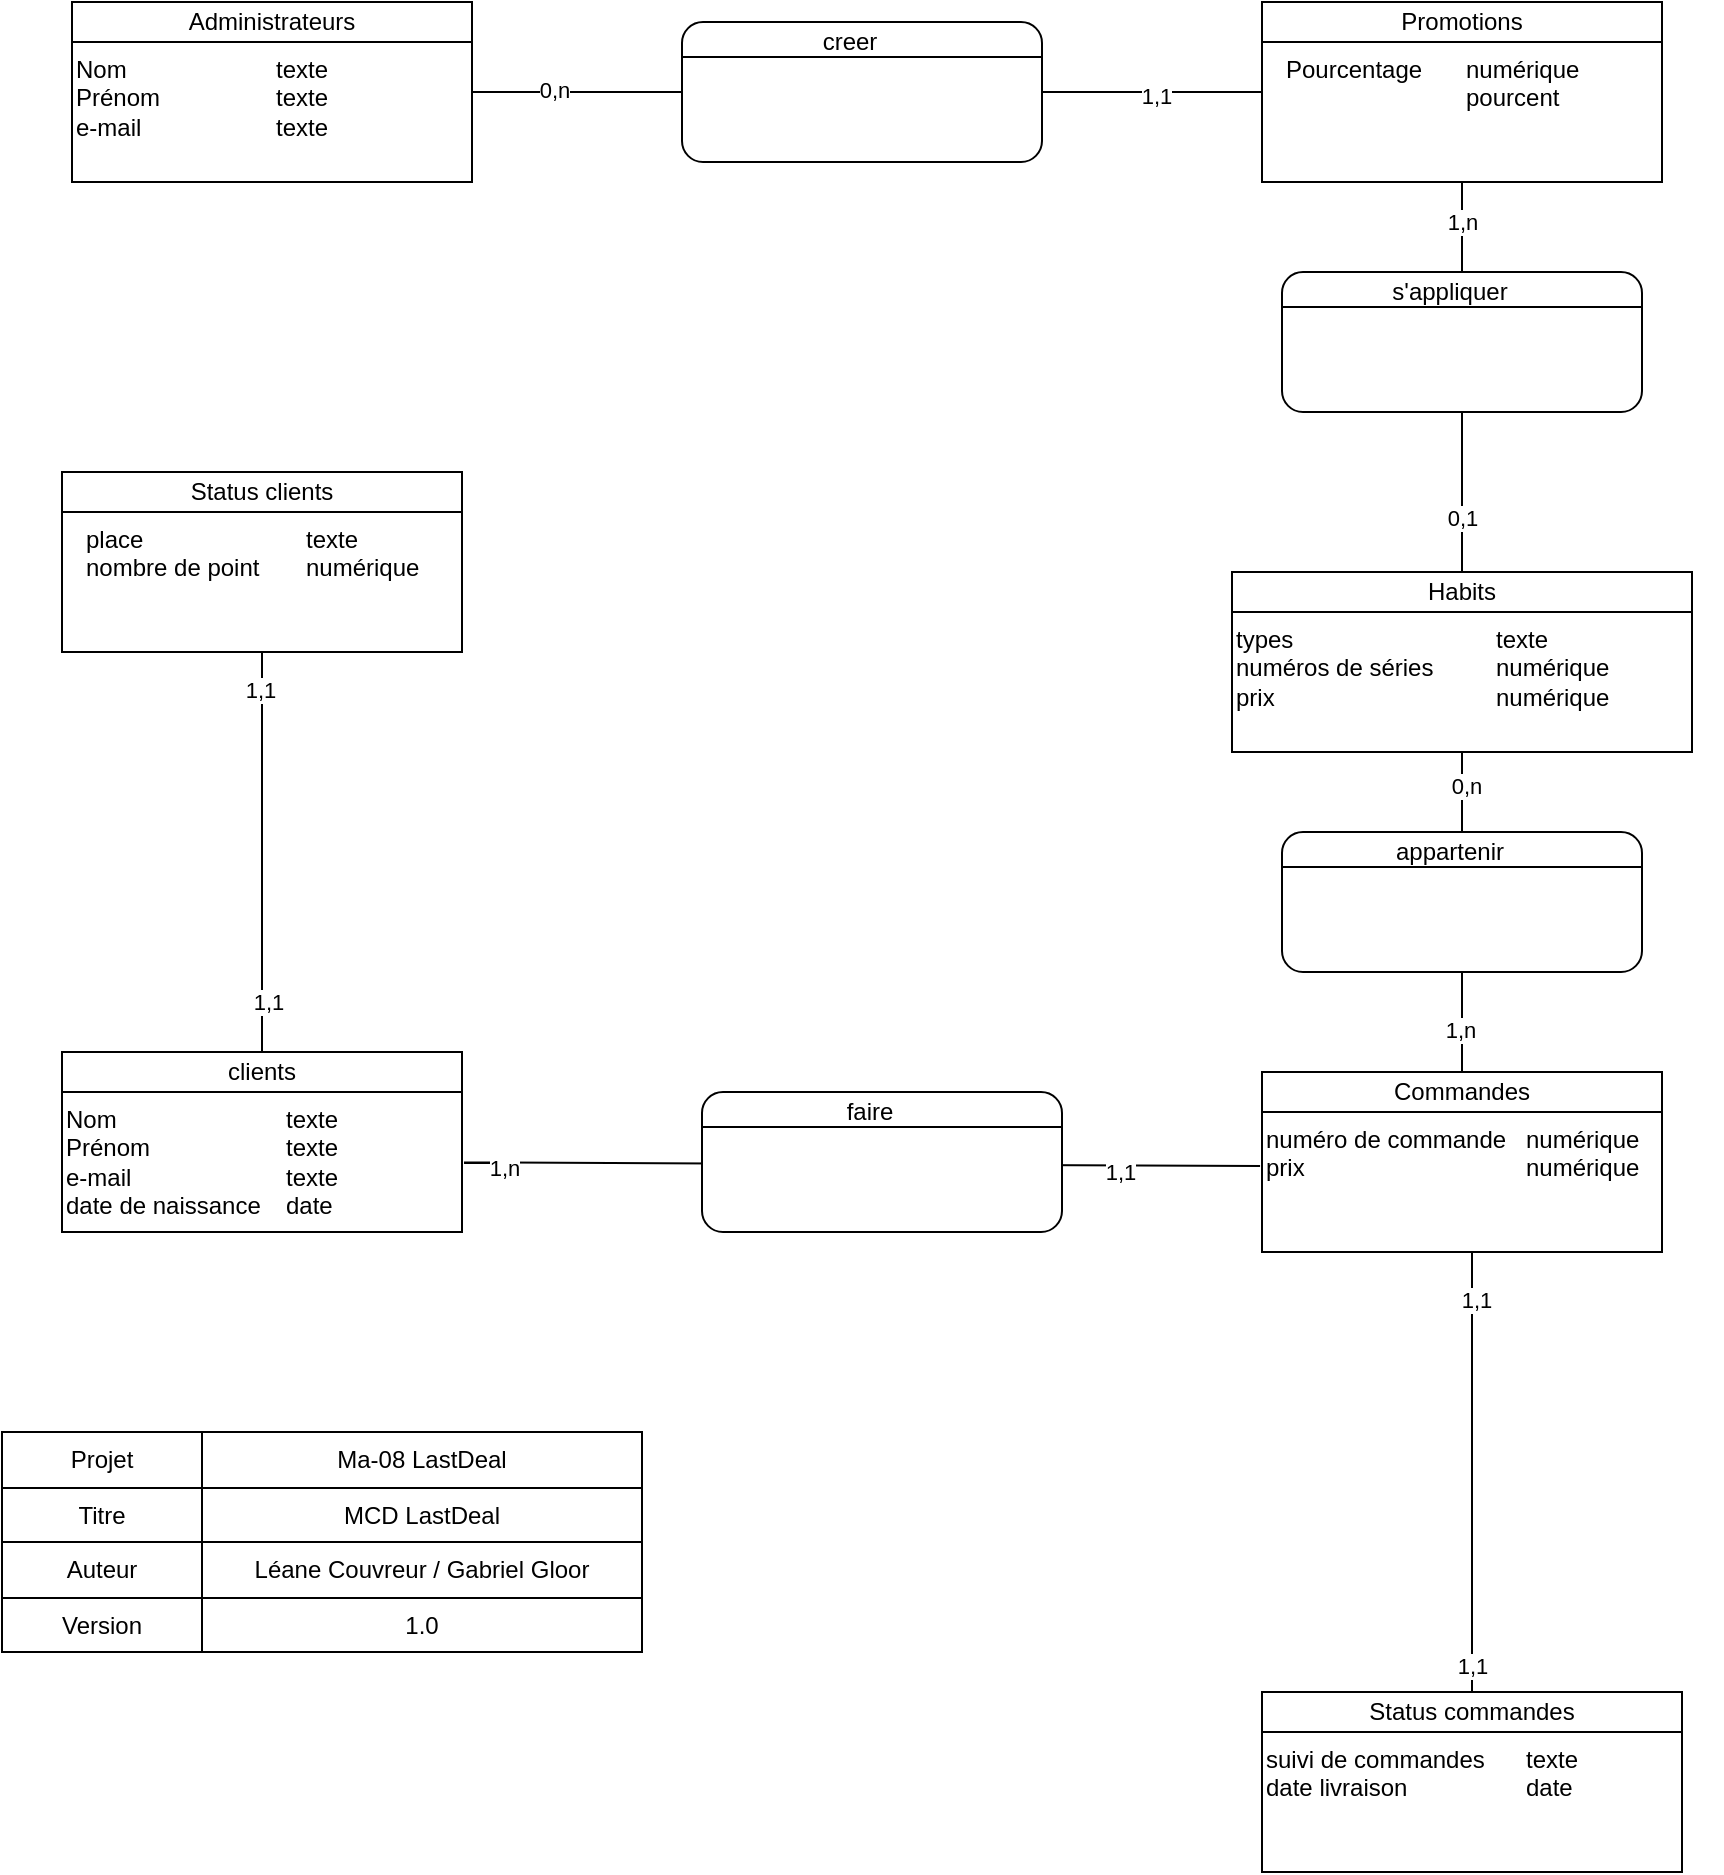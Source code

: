 <mxfile version="15.4.0" type="device"><diagram id="W2GY7oA0ibp8LEuj_WzP" name="Page-1"><mxGraphModel dx="1662" dy="1991" grid="1" gridSize="10" guides="1" tooltips="1" connect="1" arrows="1" fold="1" page="1" pageScale="1" pageWidth="827" pageHeight="1169" math="0" shadow="0"><root><mxCell id="0"/><mxCell id="1" parent="0"/><mxCell id="p02XkhCyAWFYEw8DRHpA-68" value="" style="endArrow=none;html=1;rounded=0;exitX=1;exitY=0.5;exitDx=0;exitDy=0;entryX=0;entryY=0.5;entryDx=0;entryDy=0;" edge="1" parent="1" source="p02XkhCyAWFYEw8DRHpA-11" target="p02XkhCyAWFYEw8DRHpA-51"><mxGeometry width="50" height="50" relative="1" as="geometry"><mxPoint x="250" y="180" as="sourcePoint"/><mxPoint x="300" y="130" as="targetPoint"/></mxGeometry></mxCell><mxCell id="p02XkhCyAWFYEw8DRHpA-69" value="0,n" style="edgeLabel;html=1;align=center;verticalAlign=middle;resizable=0;points=[];" vertex="1" connectable="0" parent="p02XkhCyAWFYEw8DRHpA-68"><mxGeometry x="-0.796" y="1" relative="1" as="geometry"><mxPoint as="offset"/></mxGeometry></mxCell><mxCell id="p02XkhCyAWFYEw8DRHpA-70" value="1,1" style="edgeLabel;html=1;align=center;verticalAlign=middle;resizable=0;points=[];" vertex="1" connectable="0" parent="p02XkhCyAWFYEw8DRHpA-68"><mxGeometry x="0.732" y="-2" relative="1" as="geometry"><mxPoint as="offset"/></mxGeometry></mxCell><mxCell id="p02XkhCyAWFYEw8DRHpA-1" value="&lt;div style=&quot;box-sizing: border-box ; width: 100% ; padding: 2px&quot;&gt;&lt;br&gt;&lt;/div&gt;" style="verticalAlign=top;align=center;overflow=fill;html=1;rounded=0;shadow=0;comic=0;labelBackgroundColor=none;strokeColor=#000000;strokeWidth=1;fillColor=#ffffff;fontFamily=Verdana;fontSize=12;fontColor=#000000;" vertex="1" parent="1"><mxGeometry x="85" y="-85" width="200" height="90" as="geometry"/></mxCell><mxCell id="p02XkhCyAWFYEw8DRHpA-4" value="&lt;div style=&quot;box-sizing: border-box ; width: 100% ; padding: 2px&quot;&gt;&lt;br&gt;&lt;/div&gt;" style="verticalAlign=top;align=center;overflow=fill;html=1;rounded=1;shadow=0;comic=0;labelBackgroundColor=none;strokeColor=#000000;strokeWidth=1;fillColor=#ffffff;fontFamily=Verdana;fontSize=12;fontColor=#000000;" vertex="1" parent="1"><mxGeometry x="390" y="-75" width="180" height="70" as="geometry"/></mxCell><mxCell id="p02XkhCyAWFYEw8DRHpA-7" value="&lt;div style=&quot;box-sizing: border-box ; width: 100% ; padding: 2px&quot;&gt;&lt;br&gt;&lt;/div&gt;" style="verticalAlign=top;align=center;overflow=fill;html=1;rounded=0;shadow=0;comic=0;labelBackgroundColor=none;strokeColor=#000000;strokeWidth=1;fillColor=#ffffff;fontFamily=Verdana;fontSize=12;fontColor=#000000;" vertex="1" parent="1"><mxGeometry x="80" y="440" width="200" height="90" as="geometry"/></mxCell><mxCell id="p02XkhCyAWFYEw8DRHpA-8" value="Administrateurs" style="rounded=0;whiteSpace=wrap;html=1;" vertex="1" parent="1"><mxGeometry x="85" y="-85" width="200" height="20" as="geometry"/></mxCell><mxCell id="p02XkhCyAWFYEw8DRHpA-9" value="clients" style="rounded=0;whiteSpace=wrap;html=1;" vertex="1" parent="1"><mxGeometry x="80" y="440" width="200" height="20" as="geometry"/></mxCell><mxCell id="p02XkhCyAWFYEw8DRHpA-10" value="Nom&lt;br&gt;Prénom&lt;br&gt;e-mail" style="text;html=1;strokeColor=none;fillColor=none;align=left;verticalAlign=top;whiteSpace=wrap;rounded=0;" vertex="1" parent="1"><mxGeometry x="85" y="-65" width="90" height="60" as="geometry"/></mxCell><mxCell id="p02XkhCyAWFYEw8DRHpA-11" value="texte&lt;br&gt;texte&lt;br&gt;texte" style="text;html=1;strokeColor=none;fillColor=none;align=left;verticalAlign=top;whiteSpace=wrap;rounded=0;" vertex="1" parent="1"><mxGeometry x="185" y="-65" width="100" height="50" as="geometry"/></mxCell><mxCell id="p02XkhCyAWFYEw8DRHpA-12" value="Nom &lt;br&gt;Prénom&lt;br&gt;e-mail&lt;br&gt;date de naissance" style="text;html=1;strokeColor=none;fillColor=none;align=left;verticalAlign=top;whiteSpace=wrap;rounded=0;" vertex="1" parent="1"><mxGeometry x="80" y="460" width="110" height="70" as="geometry"/></mxCell><mxCell id="p02XkhCyAWFYEw8DRHpA-13" value="texte&lt;br&gt;texte&lt;br&gt;texte&lt;br&gt;date" style="text;html=1;strokeColor=none;fillColor=none;align=left;verticalAlign=top;whiteSpace=wrap;rounded=0;" vertex="1" parent="1"><mxGeometry x="190" y="460" width="91" height="70" as="geometry"/></mxCell><mxCell id="p02XkhCyAWFYEw8DRHpA-16" value="" style="endArrow=none;html=1;entryX=1;entryY=0.25;entryDx=0;entryDy=0;exitX=0;exitY=0.25;exitDx=0;exitDy=0;" edge="1" parent="1" source="p02XkhCyAWFYEw8DRHpA-4" target="p02XkhCyAWFYEw8DRHpA-4"><mxGeometry width="50" height="50" relative="1" as="geometry"><mxPoint x="110" y="75" as="sourcePoint"/><mxPoint x="160" y="25" as="targetPoint"/></mxGeometry></mxCell><mxCell id="p02XkhCyAWFYEw8DRHpA-17" value="creer" style="text;html=1;strokeColor=none;fillColor=none;align=center;verticalAlign=middle;whiteSpace=wrap;rounded=0;" vertex="1" parent="1"><mxGeometry x="414" y="-75" width="120" height="20" as="geometry"/></mxCell><mxCell id="p02XkhCyAWFYEw8DRHpA-18" value="" style="shape=table;html=1;whiteSpace=wrap;startSize=0;container=1;collapsible=0;childLayout=tableLayout;" vertex="1" parent="1"><mxGeometry x="50" y="630" width="320" height="110" as="geometry"/></mxCell><mxCell id="p02XkhCyAWFYEw8DRHpA-19" value="" style="shape=partialRectangle;html=1;whiteSpace=wrap;collapsible=0;dropTarget=0;pointerEvents=0;fillColor=none;top=0;left=0;bottom=0;right=0;points=[[0,0.5],[1,0.5]];portConstraint=eastwest;" vertex="1" parent="p02XkhCyAWFYEw8DRHpA-18"><mxGeometry width="320" height="28" as="geometry"/></mxCell><mxCell id="p02XkhCyAWFYEw8DRHpA-20" value="Projet" style="shape=partialRectangle;html=1;whiteSpace=wrap;connectable=0;overflow=hidden;fillColor=none;top=0;left=0;bottom=0;right=0;" vertex="1" parent="p02XkhCyAWFYEw8DRHpA-19"><mxGeometry width="100" height="28" as="geometry"><mxRectangle width="100" height="28" as="alternateBounds"/></mxGeometry></mxCell><mxCell id="p02XkhCyAWFYEw8DRHpA-21" value="Ma-08 LastDeal" style="shape=partialRectangle;html=1;whiteSpace=wrap;connectable=0;overflow=hidden;fillColor=none;top=0;left=0;bottom=0;right=0;" vertex="1" parent="p02XkhCyAWFYEw8DRHpA-19"><mxGeometry x="100" width="220" height="28" as="geometry"><mxRectangle width="220" height="28" as="alternateBounds"/></mxGeometry></mxCell><mxCell id="p02XkhCyAWFYEw8DRHpA-22" value="" style="shape=partialRectangle;html=1;whiteSpace=wrap;collapsible=0;dropTarget=0;pointerEvents=0;fillColor=none;top=0;left=0;bottom=0;right=0;points=[[0,0.5],[1,0.5]];portConstraint=eastwest;" vertex="1" parent="p02XkhCyAWFYEw8DRHpA-18"><mxGeometry y="28" width="320" height="27" as="geometry"/></mxCell><mxCell id="p02XkhCyAWFYEw8DRHpA-23" value="Titre" style="shape=partialRectangle;html=1;whiteSpace=wrap;connectable=0;overflow=hidden;fillColor=none;top=0;left=0;bottom=0;right=0;" vertex="1" parent="p02XkhCyAWFYEw8DRHpA-22"><mxGeometry width="100" height="27" as="geometry"><mxRectangle width="100" height="27" as="alternateBounds"/></mxGeometry></mxCell><mxCell id="p02XkhCyAWFYEw8DRHpA-24" value="MCD LastDeal" style="shape=partialRectangle;html=1;whiteSpace=wrap;connectable=0;overflow=hidden;fillColor=none;top=0;left=0;bottom=0;right=0;" vertex="1" parent="p02XkhCyAWFYEw8DRHpA-22"><mxGeometry x="100" width="220" height="27" as="geometry"><mxRectangle width="220" height="27" as="alternateBounds"/></mxGeometry></mxCell><mxCell id="p02XkhCyAWFYEw8DRHpA-25" value="" style="shape=partialRectangle;html=1;whiteSpace=wrap;collapsible=0;dropTarget=0;pointerEvents=0;fillColor=none;top=0;left=0;bottom=0;right=0;points=[[0,0.5],[1,0.5]];portConstraint=eastwest;" vertex="1" parent="p02XkhCyAWFYEw8DRHpA-18"><mxGeometry y="55" width="320" height="28" as="geometry"/></mxCell><mxCell id="p02XkhCyAWFYEw8DRHpA-26" value="Auteur" style="shape=partialRectangle;html=1;whiteSpace=wrap;connectable=0;overflow=hidden;fillColor=none;top=0;left=0;bottom=0;right=0;" vertex="1" parent="p02XkhCyAWFYEw8DRHpA-25"><mxGeometry width="100" height="28" as="geometry"><mxRectangle width="100" height="28" as="alternateBounds"/></mxGeometry></mxCell><mxCell id="p02XkhCyAWFYEw8DRHpA-27" value="Léane Couvreur / Gabriel Gloor" style="shape=partialRectangle;html=1;whiteSpace=wrap;connectable=0;overflow=hidden;fillColor=none;top=0;left=0;bottom=0;right=0;" vertex="1" parent="p02XkhCyAWFYEw8DRHpA-25"><mxGeometry x="100" width="220" height="28" as="geometry"><mxRectangle width="220" height="28" as="alternateBounds"/></mxGeometry></mxCell><mxCell id="p02XkhCyAWFYEw8DRHpA-28" value="" style="shape=partialRectangle;html=1;whiteSpace=wrap;collapsible=0;dropTarget=0;pointerEvents=0;fillColor=none;top=0;left=0;bottom=0;right=0;points=[[0,0.5],[1,0.5]];portConstraint=eastwest;" vertex="1" parent="p02XkhCyAWFYEw8DRHpA-18"><mxGeometry y="83" width="320" height="27" as="geometry"/></mxCell><mxCell id="p02XkhCyAWFYEw8DRHpA-29" value="Version" style="shape=partialRectangle;html=1;whiteSpace=wrap;connectable=0;overflow=hidden;fillColor=none;top=0;left=0;bottom=0;right=0;" vertex="1" parent="p02XkhCyAWFYEw8DRHpA-28"><mxGeometry width="100" height="27" as="geometry"><mxRectangle width="100" height="27" as="alternateBounds"/></mxGeometry></mxCell><mxCell id="p02XkhCyAWFYEw8DRHpA-30" value="1.0" style="shape=partialRectangle;html=1;whiteSpace=wrap;connectable=0;overflow=hidden;fillColor=none;top=0;left=0;bottom=0;right=0;" vertex="1" parent="p02XkhCyAWFYEw8DRHpA-28"><mxGeometry x="100" width="220" height="27" as="geometry"><mxRectangle width="220" height="27" as="alternateBounds"/></mxGeometry></mxCell><mxCell id="p02XkhCyAWFYEw8DRHpA-31" value="&lt;div style=&quot;box-sizing: border-box ; width: 100% ; padding: 2px&quot;&gt;&lt;br&gt;&lt;/div&gt;" style="verticalAlign=top;align=center;overflow=fill;html=1;rounded=0;shadow=0;comic=0;labelBackgroundColor=none;strokeColor=#000000;strokeWidth=1;fillColor=#ffffff;fontFamily=Verdana;fontSize=12;fontColor=#000000;" vertex="1" parent="1"><mxGeometry x="665" y="200" width="230" height="90" as="geometry"/></mxCell><mxCell id="p02XkhCyAWFYEw8DRHpA-32" value="Habits" style="rounded=0;whiteSpace=wrap;html=1;" vertex="1" parent="1"><mxGeometry x="665" y="200" width="230" height="20" as="geometry"/></mxCell><mxCell id="p02XkhCyAWFYEw8DRHpA-33" value="types&lt;br&gt;numéros de séries&lt;br&gt;prix" style="text;html=1;strokeColor=none;fillColor=none;align=left;verticalAlign=top;whiteSpace=wrap;rounded=0;" vertex="1" parent="1"><mxGeometry x="665" y="220" width="120" height="60" as="geometry"/></mxCell><mxCell id="p02XkhCyAWFYEw8DRHpA-34" value="texte&lt;br&gt;numérique&lt;br&gt;numérique" style="text;html=1;strokeColor=none;fillColor=none;align=left;verticalAlign=top;whiteSpace=wrap;rounded=0;" vertex="1" parent="1"><mxGeometry x="795" y="220" width="100" height="70" as="geometry"/></mxCell><mxCell id="p02XkhCyAWFYEw8DRHpA-35" value="&lt;div style=&quot;box-sizing: border-box ; width: 100% ; padding: 2px&quot;&gt;&lt;br&gt;&lt;/div&gt;" style="verticalAlign=top;align=center;overflow=fill;html=1;rounded=0;shadow=0;comic=0;labelBackgroundColor=none;strokeColor=#000000;strokeWidth=1;fillColor=#ffffff;fontFamily=Verdana;fontSize=12;fontColor=#000000;" vertex="1" parent="1"><mxGeometry x="680" y="450" width="200" height="90" as="geometry"/></mxCell><mxCell id="p02XkhCyAWFYEw8DRHpA-36" value="Commandes" style="rounded=0;whiteSpace=wrap;html=1;" vertex="1" parent="1"><mxGeometry x="680" y="450" width="200" height="20" as="geometry"/></mxCell><mxCell id="p02XkhCyAWFYEw8DRHpA-37" value="numéro de commande&lt;br&gt;prix" style="text;html=1;strokeColor=none;fillColor=none;align=left;verticalAlign=top;whiteSpace=wrap;rounded=0;" vertex="1" parent="1"><mxGeometry x="680" y="470" width="140" height="70" as="geometry"/></mxCell><mxCell id="p02XkhCyAWFYEw8DRHpA-38" value="numérique&lt;br&gt;numérique" style="text;html=1;strokeColor=none;fillColor=none;align=left;verticalAlign=top;whiteSpace=wrap;rounded=0;" vertex="1" parent="1"><mxGeometry x="810" y="470" width="100" height="70" as="geometry"/></mxCell><mxCell id="p02XkhCyAWFYEw8DRHpA-39" value="&lt;div style=&quot;box-sizing: border-box ; width: 100% ; padding: 2px&quot;&gt;&lt;br&gt;&lt;/div&gt;" style="verticalAlign=top;align=center;overflow=fill;html=1;rounded=0;shadow=0;comic=0;labelBackgroundColor=none;strokeColor=#000000;strokeWidth=1;fillColor=#ffffff;fontFamily=Verdana;fontSize=12;fontColor=#000000;" vertex="1" parent="1"><mxGeometry x="680" y="760" width="210" height="90" as="geometry"/></mxCell><mxCell id="p02XkhCyAWFYEw8DRHpA-40" value="Status commandes" style="rounded=0;whiteSpace=wrap;html=1;" vertex="1" parent="1"><mxGeometry x="680" y="760" width="210" height="20" as="geometry"/></mxCell><mxCell id="p02XkhCyAWFYEw8DRHpA-41" value="suivi de commandes&lt;br&gt;date livraison" style="text;html=1;strokeColor=none;fillColor=none;align=left;verticalAlign=top;whiteSpace=wrap;rounded=0;" vertex="1" parent="1"><mxGeometry x="680" y="780" width="120" height="60" as="geometry"/></mxCell><mxCell id="p02XkhCyAWFYEw8DRHpA-42" value="texte&lt;br&gt;date&amp;nbsp;" style="text;html=1;strokeColor=none;fillColor=none;align=left;verticalAlign=top;whiteSpace=wrap;rounded=0;" vertex="1" parent="1"><mxGeometry x="810" y="780" width="100" height="50" as="geometry"/></mxCell><mxCell id="p02XkhCyAWFYEw8DRHpA-47" value="&lt;div style=&quot;box-sizing: border-box ; width: 100% ; padding: 2px&quot;&gt;&lt;br&gt;&lt;/div&gt;" style="verticalAlign=top;align=center;overflow=fill;html=1;rounded=0;shadow=0;comic=0;labelBackgroundColor=none;strokeColor=#000000;strokeWidth=1;fillColor=#ffffff;fontFamily=Verdana;fontSize=12;fontColor=#000000;" vertex="1" parent="1"><mxGeometry x="80" y="150" width="200" height="90" as="geometry"/></mxCell><mxCell id="p02XkhCyAWFYEw8DRHpA-48" value="Status clients" style="rounded=0;whiteSpace=wrap;html=1;" vertex="1" parent="1"><mxGeometry x="80" y="150" width="200" height="20" as="geometry"/></mxCell><mxCell id="p02XkhCyAWFYEw8DRHpA-49" value="place&lt;br&gt;nombre de point&lt;br&gt;" style="text;html=1;strokeColor=none;fillColor=none;align=left;verticalAlign=top;whiteSpace=wrap;rounded=0;" vertex="1" parent="1"><mxGeometry x="90" y="170" width="90" height="70" as="geometry"/></mxCell><mxCell id="p02XkhCyAWFYEw8DRHpA-50" value="texte&lt;br&gt;numérique&lt;br&gt;" style="text;html=1;strokeColor=none;fillColor=none;align=left;verticalAlign=top;whiteSpace=wrap;rounded=0;" vertex="1" parent="1"><mxGeometry x="200" y="170" width="100" height="60" as="geometry"/></mxCell><mxCell id="p02XkhCyAWFYEw8DRHpA-51" value="&lt;div style=&quot;box-sizing: border-box ; width: 100% ; padding: 2px&quot;&gt;&lt;br&gt;&lt;/div&gt;" style="verticalAlign=top;align=center;overflow=fill;html=1;rounded=0;shadow=0;comic=0;labelBackgroundColor=none;strokeColor=#000000;strokeWidth=1;fillColor=#ffffff;fontFamily=Verdana;fontSize=12;fontColor=#000000;" vertex="1" parent="1"><mxGeometry x="680" y="-85" width="200" height="90" as="geometry"/></mxCell><mxCell id="p02XkhCyAWFYEw8DRHpA-52" value="Promotions" style="rounded=0;whiteSpace=wrap;html=1;" vertex="1" parent="1"><mxGeometry x="680" y="-85" width="200" height="20" as="geometry"/></mxCell><mxCell id="p02XkhCyAWFYEw8DRHpA-53" value="Pourcentage" style="text;html=1;strokeColor=none;fillColor=none;align=left;verticalAlign=top;whiteSpace=wrap;rounded=0;" vertex="1" parent="1"><mxGeometry x="690" y="-65" width="90" height="60" as="geometry"/></mxCell><mxCell id="p02XkhCyAWFYEw8DRHpA-54" value="numérique&lt;br&gt;pourcent" style="text;html=1;strokeColor=none;fillColor=none;align=left;verticalAlign=top;whiteSpace=wrap;rounded=0;" vertex="1" parent="1"><mxGeometry x="780" y="-65" width="100" height="60" as="geometry"/></mxCell><mxCell id="p02XkhCyAWFYEw8DRHpA-71" value="" style="endArrow=none;html=1;rounded=0;entryX=0.5;entryY=1;entryDx=0;entryDy=0;exitX=0.5;exitY=0;exitDx=0;exitDy=0;" edge="1" parent="1" source="p02XkhCyAWFYEw8DRHpA-32" target="p02XkhCyAWFYEw8DRHpA-51"><mxGeometry width="50" height="50" relative="1" as="geometry"><mxPoint x="250" y="280" as="sourcePoint"/><mxPoint x="300" y="230" as="targetPoint"/></mxGeometry></mxCell><mxCell id="p02XkhCyAWFYEw8DRHpA-75" value="1,n" style="edgeLabel;html=1;align=center;verticalAlign=middle;resizable=0;points=[];" vertex="1" connectable="0" parent="p02XkhCyAWFYEw8DRHpA-71"><mxGeometry x="0.795" relative="1" as="geometry"><mxPoint as="offset"/></mxGeometry></mxCell><mxCell id="p02XkhCyAWFYEw8DRHpA-76" value="0,1" style="edgeLabel;html=1;align=center;verticalAlign=middle;resizable=0;points=[];" vertex="1" connectable="0" parent="p02XkhCyAWFYEw8DRHpA-71"><mxGeometry x="-0.723" relative="1" as="geometry"><mxPoint as="offset"/></mxGeometry></mxCell><mxCell id="p02XkhCyAWFYEw8DRHpA-72" value="&lt;div style=&quot;box-sizing: border-box ; width: 100% ; padding: 2px&quot;&gt;&lt;br&gt;&lt;/div&gt;" style="verticalAlign=top;align=center;overflow=fill;html=1;rounded=1;shadow=0;comic=0;labelBackgroundColor=none;strokeColor=#000000;strokeWidth=1;fillColor=#ffffff;fontFamily=Verdana;fontSize=12;fontColor=#000000;" vertex="1" parent="1"><mxGeometry x="690" y="50" width="180" height="70" as="geometry"/></mxCell><mxCell id="p02XkhCyAWFYEw8DRHpA-73" value="" style="endArrow=none;html=1;entryX=1;entryY=0.25;entryDx=0;entryDy=0;exitX=0;exitY=0.25;exitDx=0;exitDy=0;" edge="1" parent="1" source="p02XkhCyAWFYEw8DRHpA-72" target="p02XkhCyAWFYEw8DRHpA-72"><mxGeometry width="50" height="50" relative="1" as="geometry"><mxPoint x="410" y="200" as="sourcePoint"/><mxPoint x="460" y="150" as="targetPoint"/></mxGeometry></mxCell><mxCell id="p02XkhCyAWFYEw8DRHpA-74" value="s'appliquer" style="text;html=1;strokeColor=none;fillColor=none;align=center;verticalAlign=middle;whiteSpace=wrap;rounded=0;" vertex="1" parent="1"><mxGeometry x="714" y="50" width="120" height="20" as="geometry"/></mxCell><mxCell id="p02XkhCyAWFYEw8DRHpA-77" value="" style="endArrow=none;html=1;rounded=0;entryX=0.5;entryY=1;entryDx=0;entryDy=0;exitX=0.5;exitY=0;exitDx=0;exitDy=0;" edge="1" parent="1" source="p02XkhCyAWFYEw8DRHpA-36" target="p02XkhCyAWFYEw8DRHpA-31"><mxGeometry width="50" height="50" relative="1" as="geometry"><mxPoint x="250" y="280" as="sourcePoint"/><mxPoint x="300" y="230" as="targetPoint"/></mxGeometry></mxCell><mxCell id="p02XkhCyAWFYEw8DRHpA-81" value="0,n" style="edgeLabel;html=1;align=center;verticalAlign=middle;resizable=0;points=[];" vertex="1" connectable="0" parent="p02XkhCyAWFYEw8DRHpA-77"><mxGeometry x="0.787" y="-2" relative="1" as="geometry"><mxPoint as="offset"/></mxGeometry></mxCell><mxCell id="p02XkhCyAWFYEw8DRHpA-82" value="1,n" style="edgeLabel;html=1;align=center;verticalAlign=middle;resizable=0;points=[];" vertex="1" connectable="0" parent="p02XkhCyAWFYEw8DRHpA-77"><mxGeometry x="-0.738" y="1" relative="1" as="geometry"><mxPoint as="offset"/></mxGeometry></mxCell><mxCell id="p02XkhCyAWFYEw8DRHpA-78" value="&lt;div style=&quot;box-sizing: border-box ; width: 100% ; padding: 2px&quot;&gt;&lt;br&gt;&lt;/div&gt;" style="verticalAlign=top;align=center;overflow=fill;html=1;rounded=1;shadow=0;comic=0;labelBackgroundColor=none;strokeColor=#000000;strokeWidth=1;fillColor=#ffffff;fontFamily=Verdana;fontSize=12;fontColor=#000000;" vertex="1" parent="1"><mxGeometry x="690" y="330" width="180" height="70" as="geometry"/></mxCell><mxCell id="p02XkhCyAWFYEw8DRHpA-79" value="" style="endArrow=none;html=1;entryX=1;entryY=0.25;entryDx=0;entryDy=0;exitX=0;exitY=0.25;exitDx=0;exitDy=0;" edge="1" parent="1" source="p02XkhCyAWFYEw8DRHpA-78" target="p02XkhCyAWFYEw8DRHpA-78"><mxGeometry width="50" height="50" relative="1" as="geometry"><mxPoint x="410" y="480" as="sourcePoint"/><mxPoint x="460" y="430" as="targetPoint"/></mxGeometry></mxCell><mxCell id="p02XkhCyAWFYEw8DRHpA-80" value="appartenir" style="text;html=1;strokeColor=none;fillColor=none;align=center;verticalAlign=middle;whiteSpace=wrap;rounded=0;" vertex="1" parent="1"><mxGeometry x="714" y="330" width="120" height="20" as="geometry"/></mxCell><mxCell id="p02XkhCyAWFYEw8DRHpA-83" value="" style="endArrow=none;html=1;rounded=0;exitX=-0.007;exitY=0.386;exitDx=0;exitDy=0;exitPerimeter=0;" edge="1" parent="1" source="p02XkhCyAWFYEw8DRHpA-37" target="p02XkhCyAWFYEw8DRHpA-13"><mxGeometry width="50" height="50" relative="1" as="geometry"><mxPoint x="250" y="280" as="sourcePoint"/><mxPoint x="300" y="230" as="targetPoint"/></mxGeometry></mxCell><mxCell id="p02XkhCyAWFYEw8DRHpA-90" value="1,n" style="edgeLabel;html=1;align=center;verticalAlign=middle;resizable=0;points=[];" vertex="1" connectable="0" parent="p02XkhCyAWFYEw8DRHpA-83"><mxGeometry x="0.899" y="2" relative="1" as="geometry"><mxPoint as="offset"/></mxGeometry></mxCell><mxCell id="p02XkhCyAWFYEw8DRHpA-91" value="1,1" style="edgeLabel;html=1;align=center;verticalAlign=middle;resizable=0;points=[];" vertex="1" connectable="0" parent="p02XkhCyAWFYEw8DRHpA-83"><mxGeometry x="-0.899" y="3" relative="1" as="geometry"><mxPoint x="-50" as="offset"/></mxGeometry></mxCell><mxCell id="p02XkhCyAWFYEw8DRHpA-87" value="&lt;div style=&quot;box-sizing: border-box ; width: 100% ; padding: 2px&quot;&gt;&lt;br&gt;&lt;/div&gt;" style="verticalAlign=top;align=center;overflow=fill;html=1;rounded=1;shadow=0;comic=0;labelBackgroundColor=none;strokeColor=#000000;strokeWidth=1;fillColor=#ffffff;fontFamily=Verdana;fontSize=12;fontColor=#000000;" vertex="1" parent="1"><mxGeometry x="400" y="460" width="180" height="70" as="geometry"/></mxCell><mxCell id="p02XkhCyAWFYEw8DRHpA-88" value="" style="endArrow=none;html=1;entryX=1;entryY=0.25;entryDx=0;entryDy=0;exitX=0;exitY=0.25;exitDx=0;exitDy=0;" edge="1" parent="1" source="p02XkhCyAWFYEw8DRHpA-87" target="p02XkhCyAWFYEw8DRHpA-87"><mxGeometry width="50" height="50" relative="1" as="geometry"><mxPoint x="120" y="610" as="sourcePoint"/><mxPoint x="170" y="560" as="targetPoint"/></mxGeometry></mxCell><mxCell id="p02XkhCyAWFYEw8DRHpA-89" value="faire" style="text;html=1;strokeColor=none;fillColor=none;align=center;verticalAlign=middle;whiteSpace=wrap;rounded=0;" vertex="1" parent="1"><mxGeometry x="424" y="460" width="120" height="20" as="geometry"/></mxCell><mxCell id="p02XkhCyAWFYEw8DRHpA-92" value="" style="endArrow=none;html=1;rounded=0;entryX=0.75;entryY=1;entryDx=0;entryDy=0;exitX=0.5;exitY=0;exitDx=0;exitDy=0;" edge="1" parent="1" source="p02XkhCyAWFYEw8DRHpA-40" target="p02XkhCyAWFYEw8DRHpA-37"><mxGeometry width="50" height="50" relative="1" as="geometry"><mxPoint x="250" y="660" as="sourcePoint"/><mxPoint x="300" y="610" as="targetPoint"/></mxGeometry></mxCell><mxCell id="p02XkhCyAWFYEw8DRHpA-93" value="1,1" style="edgeLabel;html=1;align=center;verticalAlign=middle;resizable=0;points=[];" vertex="1" connectable="0" parent="p02XkhCyAWFYEw8DRHpA-92"><mxGeometry x="0.782" y="-2" relative="1" as="geometry"><mxPoint as="offset"/></mxGeometry></mxCell><mxCell id="p02XkhCyAWFYEw8DRHpA-94" value="1,1" style="edgeLabel;html=1;align=center;verticalAlign=middle;resizable=0;points=[];" vertex="1" connectable="0" parent="p02XkhCyAWFYEw8DRHpA-92"><mxGeometry x="-0.882" relative="1" as="geometry"><mxPoint as="offset"/></mxGeometry></mxCell><mxCell id="p02XkhCyAWFYEw8DRHpA-95" value="" style="endArrow=none;html=1;rounded=0;exitX=0.5;exitY=0;exitDx=0;exitDy=0;entryX=1;entryY=1;entryDx=0;entryDy=0;" edge="1" parent="1" source="p02XkhCyAWFYEw8DRHpA-9" target="p02XkhCyAWFYEw8DRHpA-49"><mxGeometry width="50" height="50" relative="1" as="geometry"><mxPoint x="250" y="260" as="sourcePoint"/><mxPoint x="300" y="210" as="targetPoint"/></mxGeometry></mxCell><mxCell id="p02XkhCyAWFYEw8DRHpA-96" value="1,1" style="edgeLabel;html=1;align=center;verticalAlign=middle;resizable=0;points=[];" vertex="1" connectable="0" parent="p02XkhCyAWFYEw8DRHpA-95"><mxGeometry x="0.81" y="1" relative="1" as="geometry"><mxPoint as="offset"/></mxGeometry></mxCell><mxCell id="p02XkhCyAWFYEw8DRHpA-97" value="1,1" style="edgeLabel;html=1;align=center;verticalAlign=middle;resizable=0;points=[];" vertex="1" connectable="0" parent="p02XkhCyAWFYEw8DRHpA-95"><mxGeometry x="-0.75" y="-3" relative="1" as="geometry"><mxPoint as="offset"/></mxGeometry></mxCell></root></mxGraphModel></diagram></mxfile>